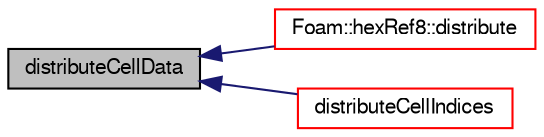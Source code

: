 digraph "distributeCellData"
{
  bgcolor="transparent";
  edge [fontname="FreeSans",fontsize="10",labelfontname="FreeSans",labelfontsize="10"];
  node [fontname="FreeSans",fontsize="10",shape=record];
  rankdir="LR";
  Node239 [label="distributeCellData",height=0.2,width=0.4,color="black", fillcolor="grey75", style="filled", fontcolor="black"];
  Node239 -> Node240 [dir="back",color="midnightblue",fontsize="10",style="solid",fontname="FreeSans"];
  Node240 [label="Foam::hexRef8::distribute",height=0.2,width=0.4,color="red",URL="$a21654.html#a6be2dc3eb1d541aeb83ee0a2adcc0556",tooltip="Update local numbering for mesh redistribution. "];
  Node239 -> Node246 [dir="back",color="midnightblue",fontsize="10",style="solid",fontname="FreeSans"];
  Node246 [label="distributeCellIndices",height=0.2,width=0.4,color="red",URL="$a27378.html#a715a8e3de94f0bcae1de8f42118428e0"];
}

